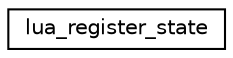 digraph "Graphical Class Hierarchy"
{
 // LATEX_PDF_SIZE
  edge [fontname="Helvetica",fontsize="10",labelfontname="Helvetica",labelfontsize="10"];
  node [fontname="Helvetica",fontsize="10",shape=record];
  rankdir="LR";
  Node0 [label="lua_register_state",height=0.2,width=0.4,color="black", fillcolor="white", style="filled",URL="$structlua__register__state.html",tooltip=" "];
}

